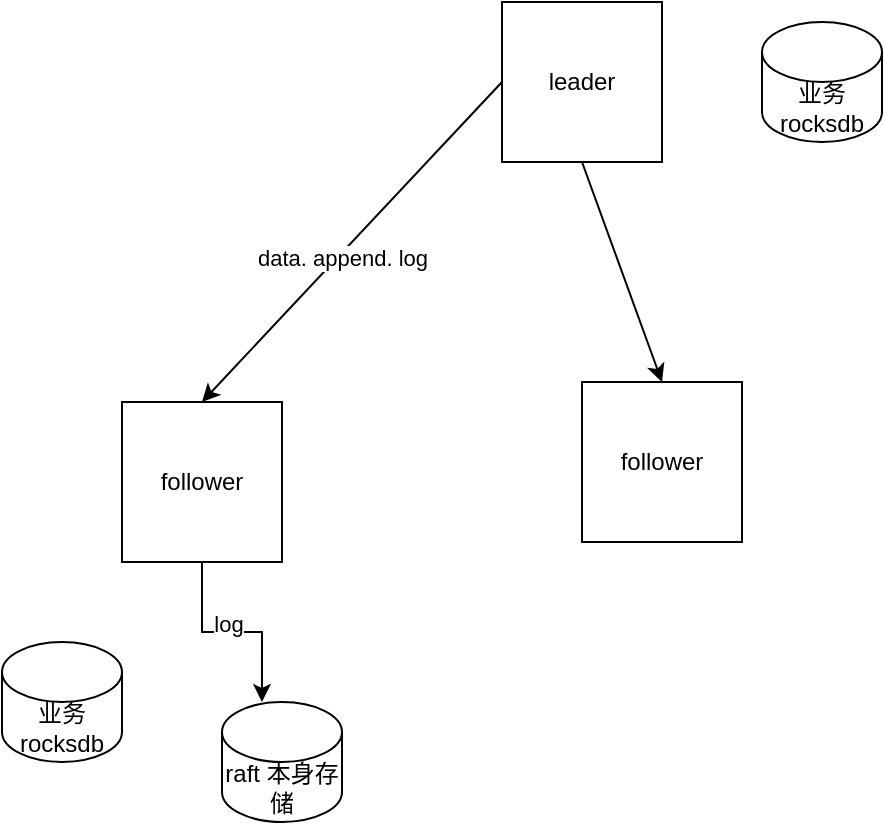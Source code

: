 <mxfile version="22.1.16" type="github">
  <diagram name="第 1 页" id="-bYgTaxVNJsQ00GNJId1">
    <mxGraphModel dx="858" dy="504" grid="1" gridSize="10" guides="1" tooltips="1" connect="1" arrows="1" fold="1" page="1" pageScale="1" pageWidth="827" pageHeight="1169" math="0" shadow="0">
      <root>
        <mxCell id="0" />
        <mxCell id="1" parent="0" />
        <mxCell id="XOAkBOD9G0rYFTy8uTz9-1" value="leader" style="whiteSpace=wrap;html=1;aspect=fixed;" vertex="1" parent="1">
          <mxGeometry x="390" y="40" width="80" height="80" as="geometry" />
        </mxCell>
        <mxCell id="XOAkBOD9G0rYFTy8uTz9-2" value="follower" style="whiteSpace=wrap;html=1;aspect=fixed;" vertex="1" parent="1">
          <mxGeometry x="200" y="240" width="80" height="80" as="geometry" />
        </mxCell>
        <mxCell id="XOAkBOD9G0rYFTy8uTz9-3" value="业务rocksdb" style="shape=cylinder3;whiteSpace=wrap;html=1;boundedLbl=1;backgroundOutline=1;size=15;" vertex="1" parent="1">
          <mxGeometry x="520" y="50" width="60" height="60" as="geometry" />
        </mxCell>
        <mxCell id="XOAkBOD9G0rYFTy8uTz9-4" value="" style="endArrow=classic;html=1;rounded=0;exitX=0;exitY=0.5;exitDx=0;exitDy=0;entryX=0.5;entryY=0;entryDx=0;entryDy=0;" edge="1" parent="1" source="XOAkBOD9G0rYFTy8uTz9-1" target="XOAkBOD9G0rYFTy8uTz9-2">
          <mxGeometry width="50" height="50" relative="1" as="geometry">
            <mxPoint x="390" y="290" as="sourcePoint" />
            <mxPoint x="440" y="240" as="targetPoint" />
          </mxGeometry>
        </mxCell>
        <mxCell id="XOAkBOD9G0rYFTy8uTz9-9" value="data. append. log" style="edgeLabel;html=1;align=center;verticalAlign=middle;resizable=0;points=[];" vertex="1" connectable="0" parent="XOAkBOD9G0rYFTy8uTz9-4">
          <mxGeometry x="0.084" y="2" relative="1" as="geometry">
            <mxPoint as="offset" />
          </mxGeometry>
        </mxCell>
        <mxCell id="XOAkBOD9G0rYFTy8uTz9-5" value="follower" style="whiteSpace=wrap;html=1;aspect=fixed;" vertex="1" parent="1">
          <mxGeometry x="430" y="230" width="80" height="80" as="geometry" />
        </mxCell>
        <mxCell id="XOAkBOD9G0rYFTy8uTz9-6" value="" style="endArrow=classic;html=1;rounded=0;exitX=0.5;exitY=1;exitDx=0;exitDy=0;entryX=0.5;entryY=0;entryDx=0;entryDy=0;" edge="1" parent="1" source="XOAkBOD9G0rYFTy8uTz9-1" target="XOAkBOD9G0rYFTy8uTz9-5">
          <mxGeometry width="50" height="50" relative="1" as="geometry">
            <mxPoint x="520" y="190" as="sourcePoint" />
            <mxPoint x="570" y="140" as="targetPoint" />
          </mxGeometry>
        </mxCell>
        <mxCell id="XOAkBOD9G0rYFTy8uTz9-7" value="业务rocksdb" style="shape=cylinder3;whiteSpace=wrap;html=1;boundedLbl=1;backgroundOutline=1;size=15;" vertex="1" parent="1">
          <mxGeometry x="140" y="360" width="60" height="60" as="geometry" />
        </mxCell>
        <mxCell id="XOAkBOD9G0rYFTy8uTz9-8" value="raft 本身存储" style="shape=cylinder3;whiteSpace=wrap;html=1;boundedLbl=1;backgroundOutline=1;size=15;" vertex="1" parent="1">
          <mxGeometry x="250" y="390" width="60" height="60" as="geometry" />
        </mxCell>
        <mxCell id="XOAkBOD9G0rYFTy8uTz9-10" style="edgeStyle=orthogonalEdgeStyle;rounded=0;orthogonalLoop=1;jettySize=auto;html=1;exitX=0.5;exitY=1;exitDx=0;exitDy=0;entryX=0.333;entryY=0;entryDx=0;entryDy=0;entryPerimeter=0;" edge="1" parent="1" source="XOAkBOD9G0rYFTy8uTz9-2" target="XOAkBOD9G0rYFTy8uTz9-8">
          <mxGeometry relative="1" as="geometry" />
        </mxCell>
        <mxCell id="XOAkBOD9G0rYFTy8uTz9-11" value="log" style="edgeLabel;html=1;align=center;verticalAlign=middle;resizable=0;points=[];" vertex="1" connectable="0" parent="XOAkBOD9G0rYFTy8uTz9-10">
          <mxGeometry x="-0.04" y="4" relative="1" as="geometry">
            <mxPoint as="offset" />
          </mxGeometry>
        </mxCell>
      </root>
    </mxGraphModel>
  </diagram>
</mxfile>
